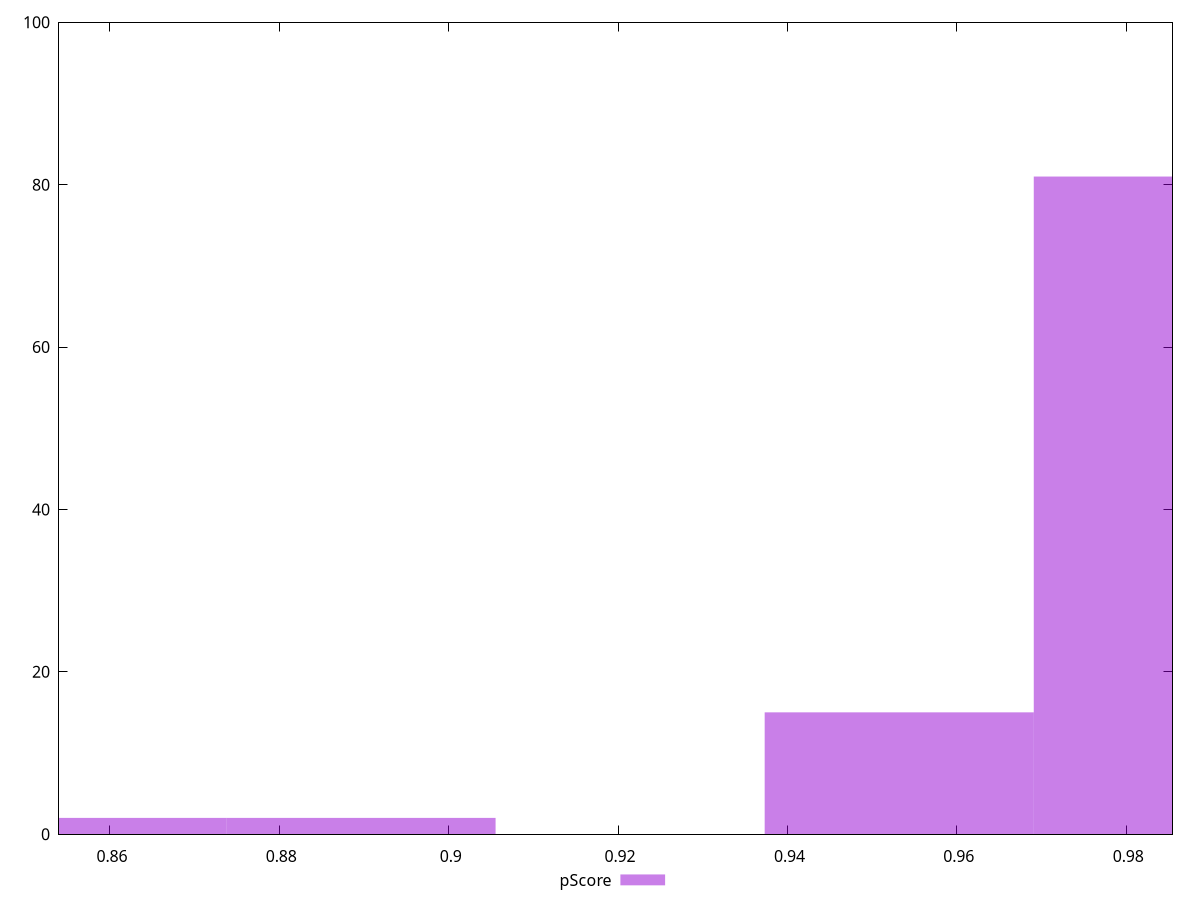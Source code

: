 reset

$pScore <<EOF
0.857881964551274 2
0.9849755889292404 81
0.9532021828347488 15
0.8896553706457655 2
EOF

set key outside below
set boxwidth 0.03177340609449163
set xrange [0.8539928515108067:0.985469595807851]
set yrange [0:100]
set trange [0:100]
set style fill transparent solid 0.5 noborder
set terminal svg size 640, 490 enhanced background rgb 'white'
set output "report_00015_2021-02-09T16-11-33.973Z/first-meaningful-paint/samples/pages+cached+noadtech+nomedia+nocss/pScore/histogram.svg"

plot $pScore title "pScore" with boxes

reset
